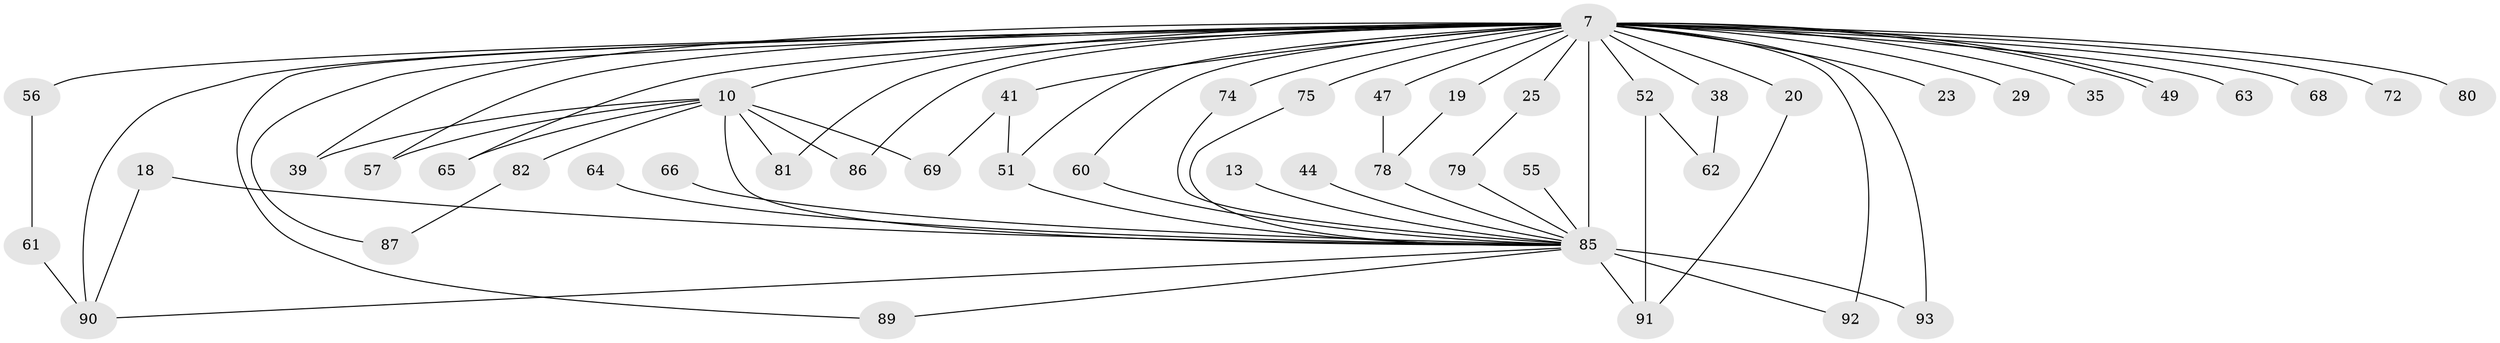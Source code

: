 // original degree distribution, {20: 0.010752688172043012, 12: 0.010752688172043012, 17: 0.021505376344086023, 33: 0.010752688172043012, 22: 0.010752688172043012, 39: 0.010752688172043012, 15: 0.010752688172043012, 18: 0.010752688172043012, 14: 0.010752688172043012, 3: 0.24731182795698925, 2: 0.5161290322580645, 4: 0.10752688172043011, 5: 0.021505376344086023}
// Generated by graph-tools (version 1.1) at 2025/44/03/09/25 04:44:48]
// undirected, 46 vertices, 71 edges
graph export_dot {
graph [start="1"]
  node [color=gray90,style=filled];
  7 [super="+4+5"];
  10 [super="+2"];
  13;
  18;
  19 [super="+14"];
  20;
  23;
  25 [super="+24"];
  29;
  35 [super="+15"];
  38;
  39;
  41 [super="+34"];
  44;
  47 [super="+32"];
  49;
  51 [super="+42+46"];
  52 [super="+50"];
  55;
  56;
  57;
  60;
  61;
  62;
  63 [super="+12"];
  64;
  65;
  66;
  68;
  69 [super="+48"];
  72;
  74;
  75;
  78 [super="+71"];
  79;
  80;
  81;
  82;
  85 [super="+27+77+43+40+59+67"];
  86;
  87;
  89 [super="+53+76"];
  90 [super="+17+83+37"];
  91 [super="+21"];
  92 [super="+30+88+70"];
  93 [super="+84"];
  7 -- 10 [weight=8];
  7 -- 20 [weight=2];
  7 -- 23 [weight=2];
  7 -- 25 [weight=2];
  7 -- 41 [weight=3];
  7 -- 49;
  7 -- 49;
  7 -- 56 [weight=2];
  7 -- 57;
  7 -- 63 [weight=2];
  7 -- 68 [weight=2];
  7 -- 81;
  7 -- 87;
  7 -- 90 [weight=8];
  7 -- 65;
  7 -- 72 [weight=2];
  7 -- 75;
  7 -- 80 [weight=2];
  7 -- 19 [weight=2];
  7 -- 85 [weight=25];
  7 -- 29 [weight=2];
  7 -- 35 [weight=3];
  7 -- 38 [weight=2];
  7 -- 47 [weight=3];
  7 -- 52 [weight=2];
  7 -- 74;
  7 -- 86;
  7 -- 39;
  7 -- 60;
  7 -- 92 [weight=6];
  7 -- 51;
  7 -- 89 [weight=2];
  7 -- 93;
  10 -- 39;
  10 -- 57;
  10 -- 81;
  10 -- 82 [weight=2];
  10 -- 65;
  10 -- 86;
  10 -- 69;
  10 -- 85 [weight=8];
  13 -- 85;
  18 -- 90;
  18 -- 85;
  19 -- 78;
  20 -- 91;
  25 -- 79;
  38 -- 62;
  41 -- 69 [weight=2];
  41 -- 51;
  44 -- 85;
  47 -- 78;
  51 -- 85;
  52 -- 62;
  52 -- 91;
  55 -- 85 [weight=2];
  56 -- 61;
  60 -- 85;
  61 -- 90;
  64 -- 85 [weight=2];
  66 -- 85;
  74 -- 85;
  75 -- 85;
  78 -- 85;
  79 -- 85;
  82 -- 87;
  85 -- 92;
  85 -- 89 [weight=2];
  85 -- 90;
  85 -- 93 [weight=3];
  85 -- 91;
}

